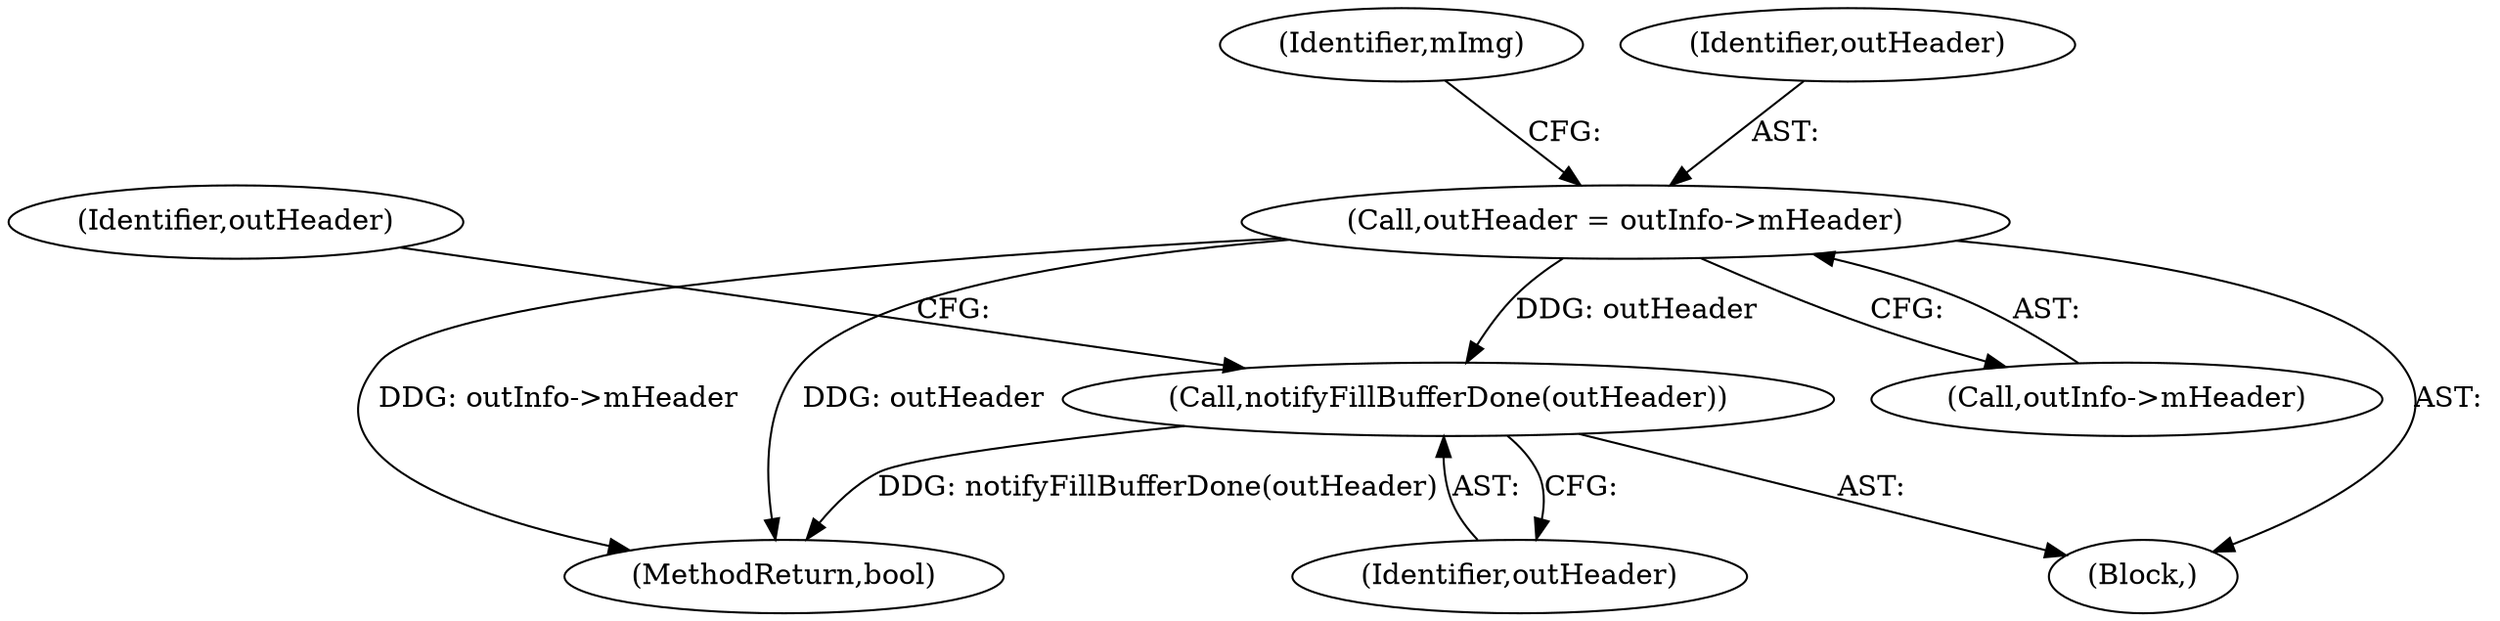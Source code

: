 digraph "0_Android_f9ed2fe6d61259e779a37d4c2d7edb33a1c1f8ba@pointer" {
"1000210" [label="(Call,outHeader = outInfo->mHeader)"];
"1000363" [label="(Call,notifyFillBufferDone(outHeader))"];
"1000416" [label="(MethodReturn,bool)"];
"1000363" [label="(Call,notifyFillBufferDone(outHeader))"];
"1000210" [label="(Call,outHeader = outInfo->mHeader)"];
"1000217" [label="(Identifier,mImg)"];
"1000366" [label="(Identifier,outHeader)"];
"1000211" [label="(Identifier,outHeader)"];
"1000364" [label="(Identifier,outHeader)"];
"1000174" [label="(Block,)"];
"1000212" [label="(Call,outInfo->mHeader)"];
"1000210" -> "1000174"  [label="AST: "];
"1000210" -> "1000212"  [label="CFG: "];
"1000211" -> "1000210"  [label="AST: "];
"1000212" -> "1000210"  [label="AST: "];
"1000217" -> "1000210"  [label="CFG: "];
"1000210" -> "1000416"  [label="DDG: outInfo->mHeader"];
"1000210" -> "1000416"  [label="DDG: outHeader"];
"1000210" -> "1000363"  [label="DDG: outHeader"];
"1000363" -> "1000174"  [label="AST: "];
"1000363" -> "1000364"  [label="CFG: "];
"1000364" -> "1000363"  [label="AST: "];
"1000366" -> "1000363"  [label="CFG: "];
"1000363" -> "1000416"  [label="DDG: notifyFillBufferDone(outHeader)"];
}
